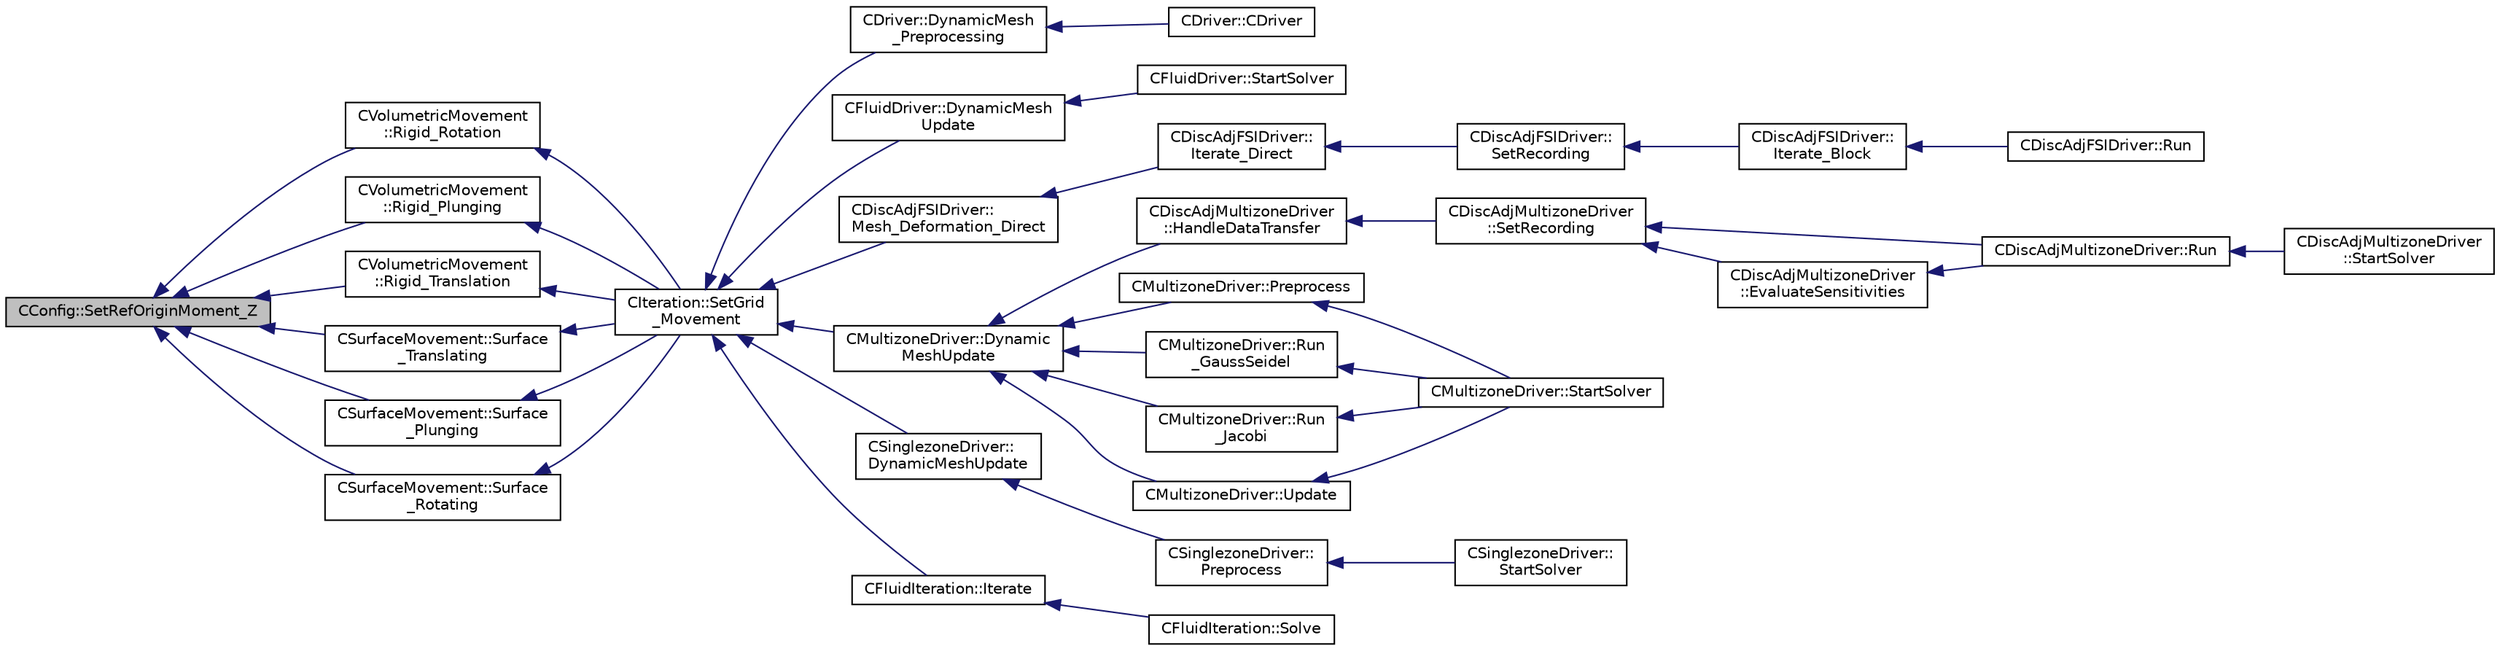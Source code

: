 digraph "CConfig::SetRefOriginMoment_Z"
{
  edge [fontname="Helvetica",fontsize="10",labelfontname="Helvetica",labelfontsize="10"];
  node [fontname="Helvetica",fontsize="10",shape=record];
  rankdir="LR";
  Node15419 [label="CConfig::SetRefOriginMoment_Z",height=0.2,width=0.4,color="black", fillcolor="grey75", style="filled", fontcolor="black"];
  Node15419 -> Node15420 [dir="back",color="midnightblue",fontsize="10",style="solid",fontname="Helvetica"];
  Node15420 [label="CVolumetricMovement\l::Rigid_Rotation",height=0.2,width=0.4,color="black", fillcolor="white", style="filled",URL="$class_c_volumetric_movement.html#a316597f05a787ca1b683aba66214110b",tooltip="Unsteady grid movement using rigid mesh rotation. "];
  Node15420 -> Node15421 [dir="back",color="midnightblue",fontsize="10",style="solid",fontname="Helvetica"];
  Node15421 [label="CIteration::SetGrid\l_Movement",height=0.2,width=0.4,color="black", fillcolor="white", style="filled",URL="$class_c_iteration.html#a7b36785762f6b0c214569b185b858b6c",tooltip="Updates the positions and grid velocities for dynamic meshes between physical time steps..."];
  Node15421 -> Node15422 [dir="back",color="midnightblue",fontsize="10",style="solid",fontname="Helvetica"];
  Node15422 [label="CDriver::DynamicMesh\l_Preprocessing",height=0.2,width=0.4,color="black", fillcolor="white", style="filled",URL="$class_c_driver.html#af585d91d9c08dbddcc2b3e67dd5f5af9",tooltip="GridMovement_Preprocessing. "];
  Node15422 -> Node15423 [dir="back",color="midnightblue",fontsize="10",style="solid",fontname="Helvetica"];
  Node15423 [label="CDriver::CDriver",height=0.2,width=0.4,color="black", fillcolor="white", style="filled",URL="$class_c_driver.html#a3fca4a013a6efa9bbb38fe78a86b5f3d",tooltip="Constructor of the class. "];
  Node15421 -> Node15424 [dir="back",color="midnightblue",fontsize="10",style="solid",fontname="Helvetica"];
  Node15424 [label="CFluidDriver::DynamicMesh\lUpdate",height=0.2,width=0.4,color="black", fillcolor="white", style="filled",URL="$class_c_fluid_driver.html#a4eee67049f34a1875a42afa470e9f828",tooltip="Perform a dynamic mesh deformation, included grid velocity computation and the update of the multigri..."];
  Node15424 -> Node15425 [dir="back",color="midnightblue",fontsize="10",style="solid",fontname="Helvetica"];
  Node15425 [label="CFluidDriver::StartSolver",height=0.2,width=0.4,color="black", fillcolor="white", style="filled",URL="$class_c_fluid_driver.html#a1c122d5a4b5f562f69a84aef2b8bd6d5",tooltip="Launch the computation for all zones and all physics. "];
  Node15421 -> Node15426 [dir="back",color="midnightblue",fontsize="10",style="solid",fontname="Helvetica"];
  Node15426 [label="CDiscAdjFSIDriver::\lMesh_Deformation_Direct",height=0.2,width=0.4,color="black", fillcolor="white", style="filled",URL="$class_c_disc_adj_f_s_i_driver.html#ad683500d6b3773af342165b1b18f5c59",tooltip="Run a direct mesh deformation. "];
  Node15426 -> Node15427 [dir="back",color="midnightblue",fontsize="10",style="solid",fontname="Helvetica"];
  Node15427 [label="CDiscAdjFSIDriver::\lIterate_Direct",height=0.2,width=0.4,color="black", fillcolor="white", style="filled",URL="$class_c_disc_adj_f_s_i_driver.html#acd9e7f14d860522e48ba2b6db34efd49",tooltip="Iterate the direct solver for recording. "];
  Node15427 -> Node15428 [dir="back",color="midnightblue",fontsize="10",style="solid",fontname="Helvetica"];
  Node15428 [label="CDiscAdjFSIDriver::\lSetRecording",height=0.2,width=0.4,color="black", fillcolor="white", style="filled",URL="$class_c_disc_adj_f_s_i_driver.html#ab07394a77802e469a321ccd1b10cb988",tooltip="Set the recording for a Discrete Adjoint iteration for the FSI problem. "];
  Node15428 -> Node15429 [dir="back",color="midnightblue",fontsize="10",style="solid",fontname="Helvetica"];
  Node15429 [label="CDiscAdjFSIDriver::\lIterate_Block",height=0.2,width=0.4,color="black", fillcolor="white", style="filled",URL="$class_c_disc_adj_f_s_i_driver.html#a84949f139fa795b7d34d6ff77e82eb5c",tooltip="Iterate a certain block for adjoint FSI - may be the whole set of variables or independent and subite..."];
  Node15429 -> Node15430 [dir="back",color="midnightblue",fontsize="10",style="solid",fontname="Helvetica"];
  Node15430 [label="CDiscAdjFSIDriver::Run",height=0.2,width=0.4,color="black", fillcolor="white", style="filled",URL="$class_c_disc_adj_f_s_i_driver.html#a2e965d6e9c4dcfc296077cae225cab21",tooltip="Run a Discrete Adjoint iteration for the FSI problem. "];
  Node15421 -> Node15431 [dir="back",color="midnightblue",fontsize="10",style="solid",fontname="Helvetica"];
  Node15431 [label="CMultizoneDriver::Dynamic\lMeshUpdate",height=0.2,width=0.4,color="black", fillcolor="white", style="filled",URL="$class_c_multizone_driver.html#ad28a95a48e9750237a5e2b1bf2c4aac9",tooltip="Perform a dynamic mesh deformation, included grid velocity computation and the update of the multigri..."];
  Node15431 -> Node15432 [dir="back",color="midnightblue",fontsize="10",style="solid",fontname="Helvetica"];
  Node15432 [label="CDiscAdjMultizoneDriver\l::HandleDataTransfer",height=0.2,width=0.4,color="black", fillcolor="white", style="filled",URL="$class_c_disc_adj_multizone_driver.html#ab33de05a7a1f77dcf60014a4a35dd4f1",tooltip="Transfer data between zones and update grids when required. "];
  Node15432 -> Node15433 [dir="back",color="midnightblue",fontsize="10",style="solid",fontname="Helvetica"];
  Node15433 [label="CDiscAdjMultizoneDriver\l::SetRecording",height=0.2,width=0.4,color="black", fillcolor="white", style="filled",URL="$class_c_disc_adj_multizone_driver.html#a441f8669a04147aacab7df463e1dd021",tooltip="Record one iteration of the primal problem within each zone. "];
  Node15433 -> Node15434 [dir="back",color="midnightblue",fontsize="10",style="solid",fontname="Helvetica"];
  Node15434 [label="CDiscAdjMultizoneDriver::Run",height=0.2,width=0.4,color="black", fillcolor="white", style="filled",URL="$class_c_disc_adj_multizone_driver.html#af996aecdb6d20aa4fc81c9b67295abf5",tooltip="[Overload] Run an discrete adjoint update of all solvers within multiple zones. "];
  Node15434 -> Node15435 [dir="back",color="midnightblue",fontsize="10",style="solid",fontname="Helvetica"];
  Node15435 [label="CDiscAdjMultizoneDriver\l::StartSolver",height=0.2,width=0.4,color="black", fillcolor="white", style="filled",URL="$class_c_disc_adj_multizone_driver.html#a75de0a1a482ceeed4301a384f1515092",tooltip="[Overload] Launch the computation for discrete adjoint multizone problems. "];
  Node15433 -> Node15436 [dir="back",color="midnightblue",fontsize="10",style="solid",fontname="Helvetica"];
  Node15436 [label="CDiscAdjMultizoneDriver\l::EvaluateSensitivities",height=0.2,width=0.4,color="black", fillcolor="white", style="filled",URL="$class_c_disc_adj_multizone_driver.html#ac2789097629674cfb7d4de64954024df",tooltip="Evaluate sensitivites for the current adjoint solution and output files. "];
  Node15436 -> Node15434 [dir="back",color="midnightblue",fontsize="10",style="solid",fontname="Helvetica"];
  Node15431 -> Node15437 [dir="back",color="midnightblue",fontsize="10",style="solid",fontname="Helvetica"];
  Node15437 [label="CMultizoneDriver::Preprocess",height=0.2,width=0.4,color="black", fillcolor="white", style="filled",URL="$class_c_multizone_driver.html#a29c97f0dff69501feb7d5f8fe2670088",tooltip="Preprocess the multizone iteration. "];
  Node15437 -> Node15438 [dir="back",color="midnightblue",fontsize="10",style="solid",fontname="Helvetica"];
  Node15438 [label="CMultizoneDriver::StartSolver",height=0.2,width=0.4,color="black", fillcolor="white", style="filled",URL="$class_c_multizone_driver.html#a03cfc000c383ef0d86d34e1c6aef5ff3",tooltip="[Overload] Launch the computation for multizone problems. "];
  Node15431 -> Node15439 [dir="back",color="midnightblue",fontsize="10",style="solid",fontname="Helvetica"];
  Node15439 [label="CMultizoneDriver::Run\l_GaussSeidel",height=0.2,width=0.4,color="black", fillcolor="white", style="filled",URL="$class_c_multizone_driver.html#a8036223cdbe0c0d4552f17f6bad9189b",tooltip="Run a Block Gauss-Seidel iteration in all physical zones. "];
  Node15439 -> Node15438 [dir="back",color="midnightblue",fontsize="10",style="solid",fontname="Helvetica"];
  Node15431 -> Node15440 [dir="back",color="midnightblue",fontsize="10",style="solid",fontname="Helvetica"];
  Node15440 [label="CMultizoneDriver::Run\l_Jacobi",height=0.2,width=0.4,color="black", fillcolor="white", style="filled",URL="$class_c_multizone_driver.html#a1bf2824daac5a10e8fb7387676eee338",tooltip="Run a Block-Jacobi iteration in all physical zones. "];
  Node15440 -> Node15438 [dir="back",color="midnightblue",fontsize="10",style="solid",fontname="Helvetica"];
  Node15431 -> Node15441 [dir="back",color="midnightblue",fontsize="10",style="solid",fontname="Helvetica"];
  Node15441 [label="CMultizoneDriver::Update",height=0.2,width=0.4,color="black", fillcolor="white", style="filled",URL="$class_c_multizone_driver.html#ac5d960382730c14b035965906cf02cb6",tooltip="Update the dual-time solution within multiple zones. "];
  Node15441 -> Node15438 [dir="back",color="midnightblue",fontsize="10",style="solid",fontname="Helvetica"];
  Node15421 -> Node15442 [dir="back",color="midnightblue",fontsize="10",style="solid",fontname="Helvetica"];
  Node15442 [label="CSinglezoneDriver::\lDynamicMeshUpdate",height=0.2,width=0.4,color="black", fillcolor="white", style="filled",URL="$class_c_singlezone_driver.html#a8cf4c7786b495d459818b656a7f6a357",tooltip="Perform a dynamic mesh deformation, included grid velocity computation and the update of the multigri..."];
  Node15442 -> Node15443 [dir="back",color="midnightblue",fontsize="10",style="solid",fontname="Helvetica"];
  Node15443 [label="CSinglezoneDriver::\lPreprocess",height=0.2,width=0.4,color="black", fillcolor="white", style="filled",URL="$class_c_singlezone_driver.html#adc6587c2d0cd656a4fbdebaf611fbbc8",tooltip="Preprocess the single-zone iteration. "];
  Node15443 -> Node15444 [dir="back",color="midnightblue",fontsize="10",style="solid",fontname="Helvetica"];
  Node15444 [label="CSinglezoneDriver::\lStartSolver",height=0.2,width=0.4,color="black", fillcolor="white", style="filled",URL="$class_c_singlezone_driver.html#a6eb4215f7ee740a6d5edb798110ce44a",tooltip="[Overload] Launch the computation for single-zone problems. "];
  Node15421 -> Node15445 [dir="back",color="midnightblue",fontsize="10",style="solid",fontname="Helvetica"];
  Node15445 [label="CFluidIteration::Iterate",height=0.2,width=0.4,color="black", fillcolor="white", style="filled",URL="$class_c_fluid_iteration.html#ab1379b4cba3d8c893395123fb6030986",tooltip="Perform a single iteration of the fluid system. "];
  Node15445 -> Node15446 [dir="back",color="midnightblue",fontsize="10",style="solid",fontname="Helvetica"];
  Node15446 [label="CFluidIteration::Solve",height=0.2,width=0.4,color="black", fillcolor="white", style="filled",URL="$class_c_fluid_iteration.html#ae22cd342c9c9d2ea5ac3f5103394ff80",tooltip="Iterate the fluid system for a number of Inner_Iter iterations. "];
  Node15419 -> Node15447 [dir="back",color="midnightblue",fontsize="10",style="solid",fontname="Helvetica"];
  Node15447 [label="CVolumetricMovement\l::Rigid_Plunging",height=0.2,width=0.4,color="black", fillcolor="white", style="filled",URL="$class_c_volumetric_movement.html#a886e5096f246aec19af2b98bad3e39b2",tooltip="Unsteady plunging grid movement using rigid mesh motion. "];
  Node15447 -> Node15421 [dir="back",color="midnightblue",fontsize="10",style="solid",fontname="Helvetica"];
  Node15419 -> Node15448 [dir="back",color="midnightblue",fontsize="10",style="solid",fontname="Helvetica"];
  Node15448 [label="CVolumetricMovement\l::Rigid_Translation",height=0.2,width=0.4,color="black", fillcolor="white", style="filled",URL="$class_c_volumetric_movement.html#a00368e3044dd07d74e1fafdc11980644",tooltip="Unsteady translational grid movement using rigid mesh motion. "];
  Node15448 -> Node15421 [dir="back",color="midnightblue",fontsize="10",style="solid",fontname="Helvetica"];
  Node15419 -> Node15449 [dir="back",color="midnightblue",fontsize="10",style="solid",fontname="Helvetica"];
  Node15449 [label="CSurfaceMovement::Surface\l_Translating",height=0.2,width=0.4,color="black", fillcolor="white", style="filled",URL="$class_c_surface_movement.html#aaa5e3a14a55a7d1fe4c00b8cd195497f",tooltip="Computes the displacement of a translating surface for a dynamic mesh simulation. ..."];
  Node15449 -> Node15421 [dir="back",color="midnightblue",fontsize="10",style="solid",fontname="Helvetica"];
  Node15419 -> Node15450 [dir="back",color="midnightblue",fontsize="10",style="solid",fontname="Helvetica"];
  Node15450 [label="CSurfaceMovement::Surface\l_Plunging",height=0.2,width=0.4,color="black", fillcolor="white", style="filled",URL="$class_c_surface_movement.html#a46b4020fed71fc432c22eef4c1a3a9bb",tooltip="Computes the displacement of a plunging surface for a dynamic mesh simulation. "];
  Node15450 -> Node15421 [dir="back",color="midnightblue",fontsize="10",style="solid",fontname="Helvetica"];
  Node15419 -> Node15451 [dir="back",color="midnightblue",fontsize="10",style="solid",fontname="Helvetica"];
  Node15451 [label="CSurfaceMovement::Surface\l_Rotating",height=0.2,width=0.4,color="black", fillcolor="white", style="filled",URL="$class_c_surface_movement.html#afe7ab1e988862c31e5ab53ef51b63149",tooltip="Computes the displacement of a rotating surface for a dynamic mesh simulation. "];
  Node15451 -> Node15421 [dir="back",color="midnightblue",fontsize="10",style="solid",fontname="Helvetica"];
}
